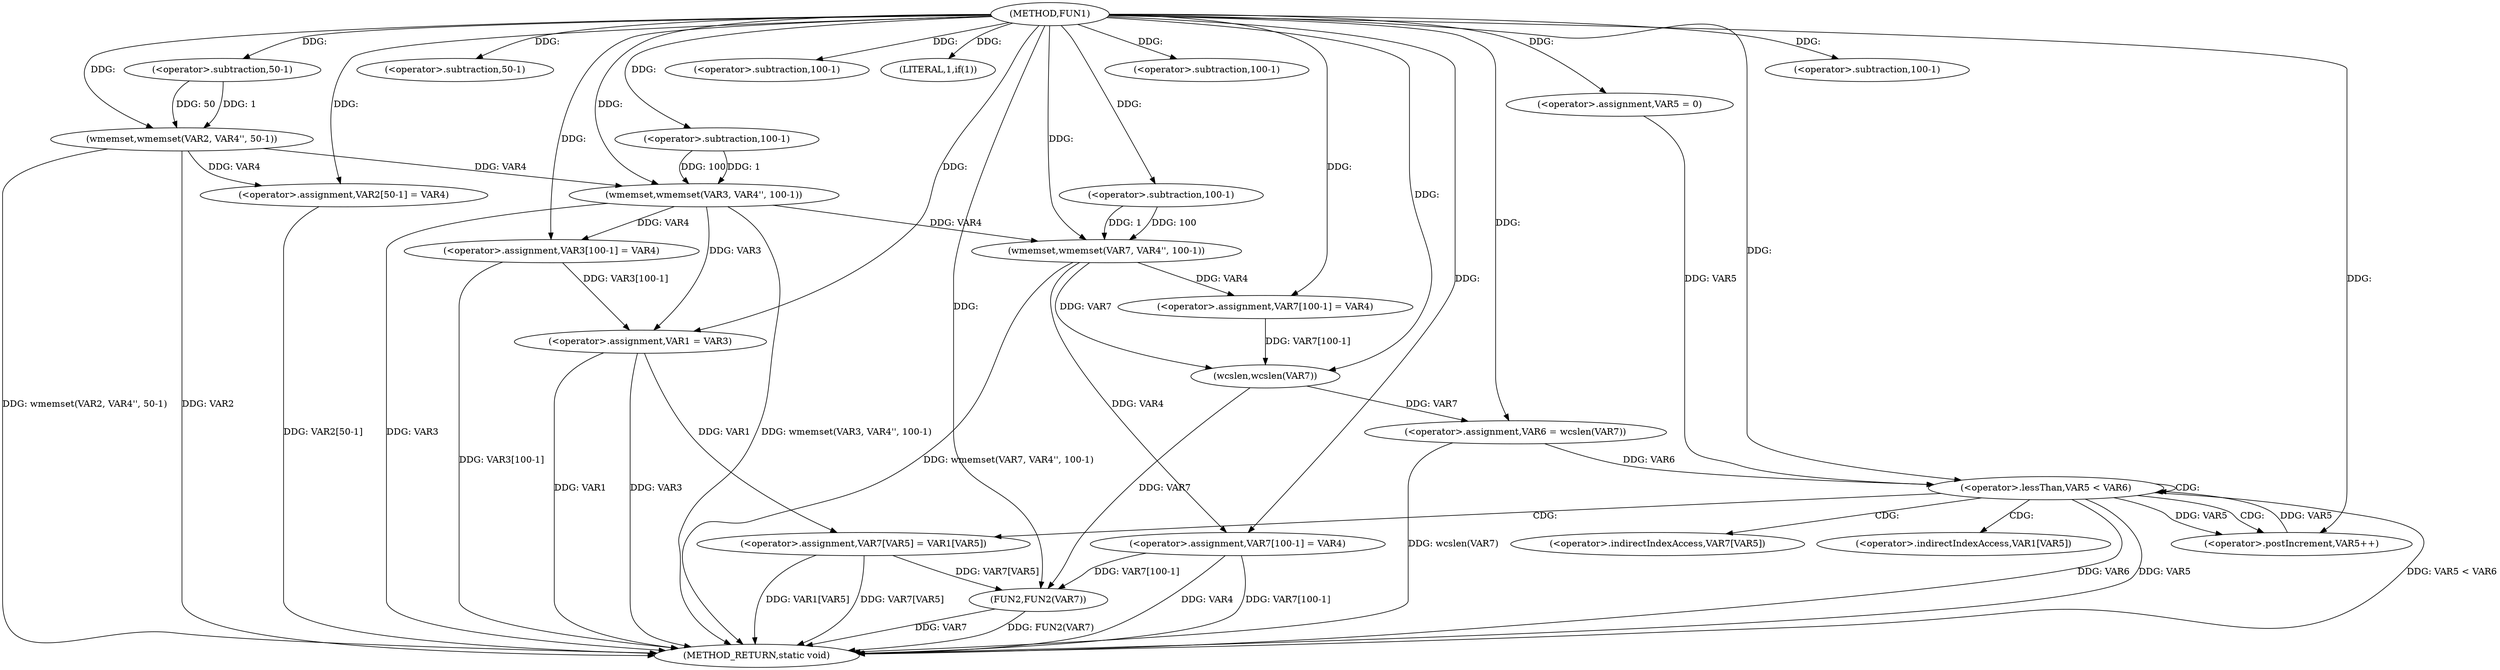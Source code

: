 digraph FUN1 {  
"1000100" [label = "(METHOD,FUN1)" ]
"1000184" [label = "(METHOD_RETURN,static void)" ]
"1000105" [label = "(wmemset,wmemset(VAR2, VAR4'', 50-1))" ]
"1000108" [label = "(<operator>.subtraction,50-1)" ]
"1000111" [label = "(<operator>.assignment,VAR2[50-1] = VAR4)" ]
"1000114" [label = "(<operator>.subtraction,50-1)" ]
"1000118" [label = "(wmemset,wmemset(VAR3, VAR4'', 100-1))" ]
"1000121" [label = "(<operator>.subtraction,100-1)" ]
"1000124" [label = "(<operator>.assignment,VAR3[100-1] = VAR4)" ]
"1000127" [label = "(<operator>.subtraction,100-1)" ]
"1000132" [label = "(LITERAL,1,if(1))" ]
"1000134" [label = "(<operator>.assignment,VAR1 = VAR3)" ]
"1000141" [label = "(wmemset,wmemset(VAR7, VAR4'', 100-1))" ]
"1000144" [label = "(<operator>.subtraction,100-1)" ]
"1000147" [label = "(<operator>.assignment,VAR7[100-1] = VAR4)" ]
"1000150" [label = "(<operator>.subtraction,100-1)" ]
"1000154" [label = "(<operator>.assignment,VAR6 = wcslen(VAR7))" ]
"1000156" [label = "(wcslen,wcslen(VAR7))" ]
"1000159" [label = "(<operator>.assignment,VAR5 = 0)" ]
"1000162" [label = "(<operator>.lessThan,VAR5 < VAR6)" ]
"1000165" [label = "(<operator>.postIncrement,VAR5++)" ]
"1000168" [label = "(<operator>.assignment,VAR7[VAR5] = VAR1[VAR5])" ]
"1000175" [label = "(<operator>.assignment,VAR7[100-1] = VAR4)" ]
"1000178" [label = "(<operator>.subtraction,100-1)" ]
"1000182" [label = "(FUN2,FUN2(VAR7))" ]
"1000169" [label = "(<operator>.indirectIndexAccess,VAR7[VAR5])" ]
"1000172" [label = "(<operator>.indirectIndexAccess,VAR1[VAR5])" ]
  "1000168" -> "1000184"  [ label = "DDG: VAR1[VAR5]"] 
  "1000124" -> "1000184"  [ label = "DDG: VAR3[100-1]"] 
  "1000168" -> "1000184"  [ label = "DDG: VAR7[VAR5]"] 
  "1000105" -> "1000184"  [ label = "DDG: wmemset(VAR2, VAR4'', 50-1)"] 
  "1000141" -> "1000184"  [ label = "DDG: wmemset(VAR7, VAR4'', 100-1)"] 
  "1000175" -> "1000184"  [ label = "DDG: VAR4"] 
  "1000175" -> "1000184"  [ label = "DDG: VAR7[100-1]"] 
  "1000118" -> "1000184"  [ label = "DDG: wmemset(VAR3, VAR4'', 100-1)"] 
  "1000111" -> "1000184"  [ label = "DDG: VAR2[50-1]"] 
  "1000134" -> "1000184"  [ label = "DDG: VAR1"] 
  "1000134" -> "1000184"  [ label = "DDG: VAR3"] 
  "1000154" -> "1000184"  [ label = "DDG: wcslen(VAR7)"] 
  "1000118" -> "1000184"  [ label = "DDG: VAR3"] 
  "1000182" -> "1000184"  [ label = "DDG: FUN2(VAR7)"] 
  "1000162" -> "1000184"  [ label = "DDG: VAR6"] 
  "1000162" -> "1000184"  [ label = "DDG: VAR5"] 
  "1000162" -> "1000184"  [ label = "DDG: VAR5 < VAR6"] 
  "1000182" -> "1000184"  [ label = "DDG: VAR7"] 
  "1000105" -> "1000184"  [ label = "DDG: VAR2"] 
  "1000100" -> "1000105"  [ label = "DDG: "] 
  "1000108" -> "1000105"  [ label = "DDG: 50"] 
  "1000108" -> "1000105"  [ label = "DDG: 1"] 
  "1000100" -> "1000108"  [ label = "DDG: "] 
  "1000105" -> "1000111"  [ label = "DDG: VAR4"] 
  "1000100" -> "1000111"  [ label = "DDG: "] 
  "1000100" -> "1000114"  [ label = "DDG: "] 
  "1000100" -> "1000118"  [ label = "DDG: "] 
  "1000105" -> "1000118"  [ label = "DDG: VAR4"] 
  "1000121" -> "1000118"  [ label = "DDG: 100"] 
  "1000121" -> "1000118"  [ label = "DDG: 1"] 
  "1000100" -> "1000121"  [ label = "DDG: "] 
  "1000118" -> "1000124"  [ label = "DDG: VAR4"] 
  "1000100" -> "1000124"  [ label = "DDG: "] 
  "1000100" -> "1000127"  [ label = "DDG: "] 
  "1000100" -> "1000132"  [ label = "DDG: "] 
  "1000124" -> "1000134"  [ label = "DDG: VAR3[100-1]"] 
  "1000118" -> "1000134"  [ label = "DDG: VAR3"] 
  "1000100" -> "1000134"  [ label = "DDG: "] 
  "1000100" -> "1000141"  [ label = "DDG: "] 
  "1000118" -> "1000141"  [ label = "DDG: VAR4"] 
  "1000144" -> "1000141"  [ label = "DDG: 100"] 
  "1000144" -> "1000141"  [ label = "DDG: 1"] 
  "1000100" -> "1000144"  [ label = "DDG: "] 
  "1000141" -> "1000147"  [ label = "DDG: VAR4"] 
  "1000100" -> "1000147"  [ label = "DDG: "] 
  "1000100" -> "1000150"  [ label = "DDG: "] 
  "1000156" -> "1000154"  [ label = "DDG: VAR7"] 
  "1000100" -> "1000154"  [ label = "DDG: "] 
  "1000141" -> "1000156"  [ label = "DDG: VAR7"] 
  "1000147" -> "1000156"  [ label = "DDG: VAR7[100-1]"] 
  "1000100" -> "1000156"  [ label = "DDG: "] 
  "1000100" -> "1000159"  [ label = "DDG: "] 
  "1000159" -> "1000162"  [ label = "DDG: VAR5"] 
  "1000165" -> "1000162"  [ label = "DDG: VAR5"] 
  "1000100" -> "1000162"  [ label = "DDG: "] 
  "1000154" -> "1000162"  [ label = "DDG: VAR6"] 
  "1000162" -> "1000165"  [ label = "DDG: VAR5"] 
  "1000100" -> "1000165"  [ label = "DDG: "] 
  "1000134" -> "1000168"  [ label = "DDG: VAR1"] 
  "1000100" -> "1000175"  [ label = "DDG: "] 
  "1000141" -> "1000175"  [ label = "DDG: VAR4"] 
  "1000100" -> "1000178"  [ label = "DDG: "] 
  "1000168" -> "1000182"  [ label = "DDG: VAR7[VAR5]"] 
  "1000156" -> "1000182"  [ label = "DDG: VAR7"] 
  "1000175" -> "1000182"  [ label = "DDG: VAR7[100-1]"] 
  "1000100" -> "1000182"  [ label = "DDG: "] 
  "1000162" -> "1000168"  [ label = "CDG: "] 
  "1000162" -> "1000162"  [ label = "CDG: "] 
  "1000162" -> "1000165"  [ label = "CDG: "] 
  "1000162" -> "1000172"  [ label = "CDG: "] 
  "1000162" -> "1000169"  [ label = "CDG: "] 
}
